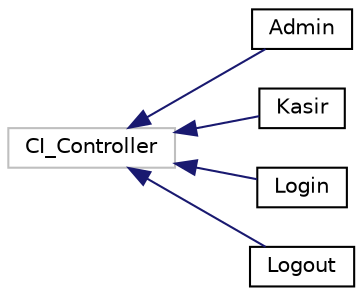 digraph "Graphical Class Hierarchy"
{
 // LATEX_PDF_SIZE
  edge [fontname="Helvetica",fontsize="10",labelfontname="Helvetica",labelfontsize="10"];
  node [fontname="Helvetica",fontsize="10",shape=record];
  rankdir="LR";
  Node1 [label="CI_Controller",height=0.2,width=0.4,color="grey75", fillcolor="white", style="filled",tooltip=" "];
  Node1 -> Node0 [dir="back",color="midnightblue",fontsize="10",style="solid",fontname="Helvetica"];
  Node0 [label="Admin",height=0.2,width=0.4,color="black", fillcolor="white", style="filled",URL="$class_admin.html",tooltip=" "];
  Node1 -> Node3 [dir="back",color="midnightblue",fontsize="10",style="solid",fontname="Helvetica"];
  Node3 [label="Kasir",height=0.2,width=0.4,color="black", fillcolor="white", style="filled",URL="$class_kasir.html",tooltip=" "];
  Node1 -> Node4 [dir="back",color="midnightblue",fontsize="10",style="solid",fontname="Helvetica"];
  Node4 [label="Login",height=0.2,width=0.4,color="black", fillcolor="white", style="filled",URL="$class_login.html",tooltip=" "];
  Node1 -> Node5 [dir="back",color="midnightblue",fontsize="10",style="solid",fontname="Helvetica"];
  Node5 [label="Logout",height=0.2,width=0.4,color="black", fillcolor="white", style="filled",URL="$class_logout.html",tooltip=" "];
}
